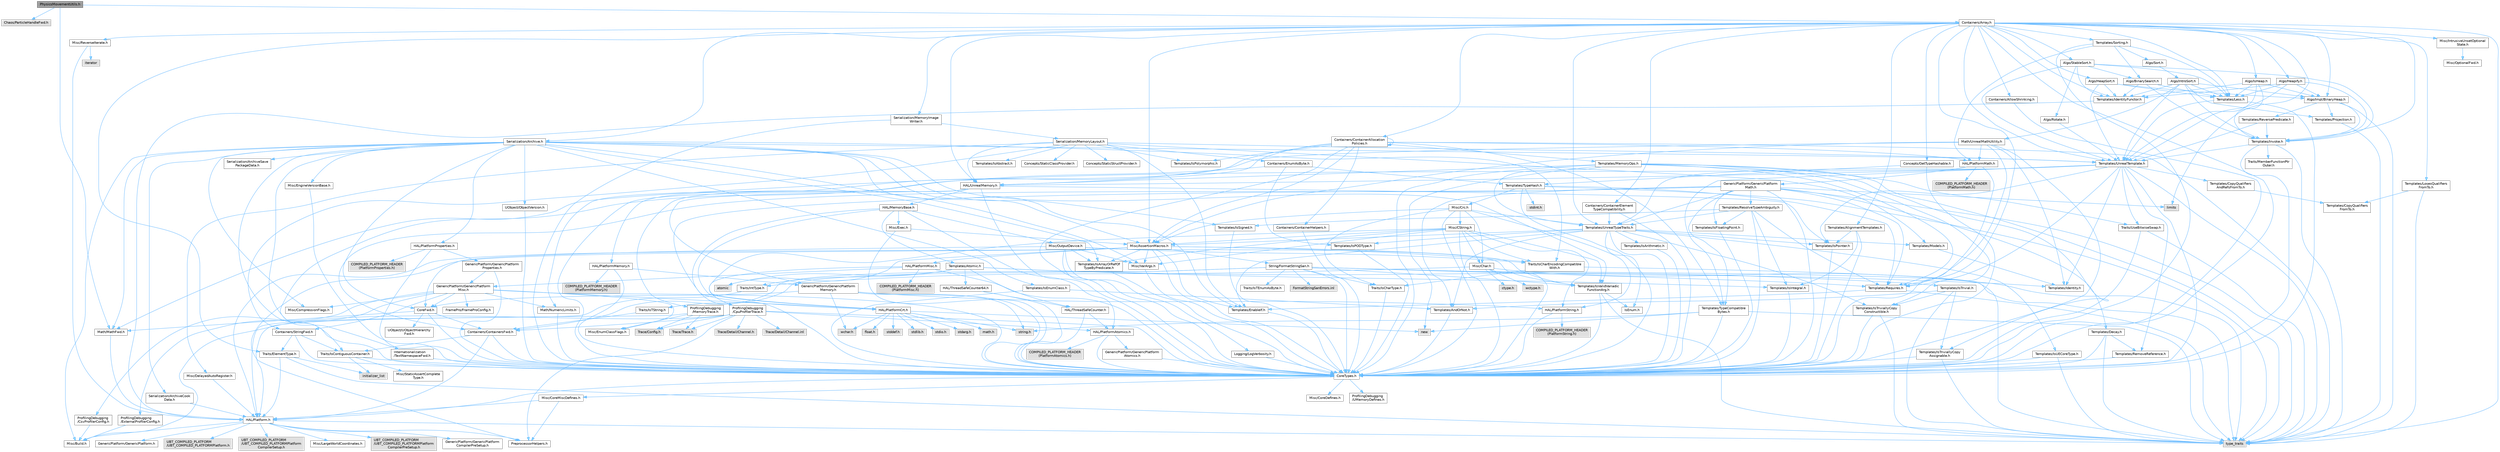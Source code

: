digraph "PhysicsMovementUtils.h"
{
 // INTERACTIVE_SVG=YES
 // LATEX_PDF_SIZE
  bgcolor="transparent";
  edge [fontname=Helvetica,fontsize=10,labelfontname=Helvetica,labelfontsize=10];
  node [fontname=Helvetica,fontsize=10,shape=box,height=0.2,width=0.4];
  Node1 [id="Node000001",label="PhysicsMovementUtils.h",height=0.2,width=0.4,color="gray40", fillcolor="grey60", style="filled", fontcolor="black",tooltip=" "];
  Node1 -> Node2 [id="edge1_Node000001_Node000002",color="steelblue1",style="solid",tooltip=" "];
  Node2 [id="Node000002",label="Chaos/ParticleHandleFwd.h",height=0.2,width=0.4,color="grey60", fillcolor="#E0E0E0", style="filled",tooltip=" "];
  Node1 -> Node3 [id="edge2_Node000001_Node000003",color="steelblue1",style="solid",tooltip=" "];
  Node3 [id="Node000003",label="Containers/Array.h",height=0.2,width=0.4,color="grey40", fillcolor="white", style="filled",URL="$df/dd0/Array_8h.html",tooltip=" "];
  Node3 -> Node4 [id="edge3_Node000003_Node000004",color="steelblue1",style="solid",tooltip=" "];
  Node4 [id="Node000004",label="CoreTypes.h",height=0.2,width=0.4,color="grey40", fillcolor="white", style="filled",URL="$dc/dec/CoreTypes_8h.html",tooltip=" "];
  Node4 -> Node5 [id="edge4_Node000004_Node000005",color="steelblue1",style="solid",tooltip=" "];
  Node5 [id="Node000005",label="HAL/Platform.h",height=0.2,width=0.4,color="grey40", fillcolor="white", style="filled",URL="$d9/dd0/Platform_8h.html",tooltip=" "];
  Node5 -> Node6 [id="edge5_Node000005_Node000006",color="steelblue1",style="solid",tooltip=" "];
  Node6 [id="Node000006",label="Misc/Build.h",height=0.2,width=0.4,color="grey40", fillcolor="white", style="filled",URL="$d3/dbb/Build_8h.html",tooltip=" "];
  Node5 -> Node7 [id="edge6_Node000005_Node000007",color="steelblue1",style="solid",tooltip=" "];
  Node7 [id="Node000007",label="Misc/LargeWorldCoordinates.h",height=0.2,width=0.4,color="grey40", fillcolor="white", style="filled",URL="$d2/dcb/LargeWorldCoordinates_8h.html",tooltip=" "];
  Node5 -> Node8 [id="edge7_Node000005_Node000008",color="steelblue1",style="solid",tooltip=" "];
  Node8 [id="Node000008",label="type_traits",height=0.2,width=0.4,color="grey60", fillcolor="#E0E0E0", style="filled",tooltip=" "];
  Node5 -> Node9 [id="edge8_Node000005_Node000009",color="steelblue1",style="solid",tooltip=" "];
  Node9 [id="Node000009",label="PreprocessorHelpers.h",height=0.2,width=0.4,color="grey40", fillcolor="white", style="filled",URL="$db/ddb/PreprocessorHelpers_8h.html",tooltip=" "];
  Node5 -> Node10 [id="edge9_Node000005_Node000010",color="steelblue1",style="solid",tooltip=" "];
  Node10 [id="Node000010",label="UBT_COMPILED_PLATFORM\l/UBT_COMPILED_PLATFORMPlatform\lCompilerPreSetup.h",height=0.2,width=0.4,color="grey60", fillcolor="#E0E0E0", style="filled",tooltip=" "];
  Node5 -> Node11 [id="edge10_Node000005_Node000011",color="steelblue1",style="solid",tooltip=" "];
  Node11 [id="Node000011",label="GenericPlatform/GenericPlatform\lCompilerPreSetup.h",height=0.2,width=0.4,color="grey40", fillcolor="white", style="filled",URL="$d9/dc8/GenericPlatformCompilerPreSetup_8h.html",tooltip=" "];
  Node5 -> Node12 [id="edge11_Node000005_Node000012",color="steelblue1",style="solid",tooltip=" "];
  Node12 [id="Node000012",label="GenericPlatform/GenericPlatform.h",height=0.2,width=0.4,color="grey40", fillcolor="white", style="filled",URL="$d6/d84/GenericPlatform_8h.html",tooltip=" "];
  Node5 -> Node13 [id="edge12_Node000005_Node000013",color="steelblue1",style="solid",tooltip=" "];
  Node13 [id="Node000013",label="UBT_COMPILED_PLATFORM\l/UBT_COMPILED_PLATFORMPlatform.h",height=0.2,width=0.4,color="grey60", fillcolor="#E0E0E0", style="filled",tooltip=" "];
  Node5 -> Node14 [id="edge13_Node000005_Node000014",color="steelblue1",style="solid",tooltip=" "];
  Node14 [id="Node000014",label="UBT_COMPILED_PLATFORM\l/UBT_COMPILED_PLATFORMPlatform\lCompilerSetup.h",height=0.2,width=0.4,color="grey60", fillcolor="#E0E0E0", style="filled",tooltip=" "];
  Node4 -> Node15 [id="edge14_Node000004_Node000015",color="steelblue1",style="solid",tooltip=" "];
  Node15 [id="Node000015",label="ProfilingDebugging\l/UMemoryDefines.h",height=0.2,width=0.4,color="grey40", fillcolor="white", style="filled",URL="$d2/da2/UMemoryDefines_8h.html",tooltip=" "];
  Node4 -> Node16 [id="edge15_Node000004_Node000016",color="steelblue1",style="solid",tooltip=" "];
  Node16 [id="Node000016",label="Misc/CoreMiscDefines.h",height=0.2,width=0.4,color="grey40", fillcolor="white", style="filled",URL="$da/d38/CoreMiscDefines_8h.html",tooltip=" "];
  Node16 -> Node5 [id="edge16_Node000016_Node000005",color="steelblue1",style="solid",tooltip=" "];
  Node16 -> Node9 [id="edge17_Node000016_Node000009",color="steelblue1",style="solid",tooltip=" "];
  Node4 -> Node17 [id="edge18_Node000004_Node000017",color="steelblue1",style="solid",tooltip=" "];
  Node17 [id="Node000017",label="Misc/CoreDefines.h",height=0.2,width=0.4,color="grey40", fillcolor="white", style="filled",URL="$d3/dd2/CoreDefines_8h.html",tooltip=" "];
  Node3 -> Node18 [id="edge19_Node000003_Node000018",color="steelblue1",style="solid",tooltip=" "];
  Node18 [id="Node000018",label="Misc/AssertionMacros.h",height=0.2,width=0.4,color="grey40", fillcolor="white", style="filled",URL="$d0/dfa/AssertionMacros_8h.html",tooltip=" "];
  Node18 -> Node4 [id="edge20_Node000018_Node000004",color="steelblue1",style="solid",tooltip=" "];
  Node18 -> Node5 [id="edge21_Node000018_Node000005",color="steelblue1",style="solid",tooltip=" "];
  Node18 -> Node19 [id="edge22_Node000018_Node000019",color="steelblue1",style="solid",tooltip=" "];
  Node19 [id="Node000019",label="HAL/PlatformMisc.h",height=0.2,width=0.4,color="grey40", fillcolor="white", style="filled",URL="$d0/df5/PlatformMisc_8h.html",tooltip=" "];
  Node19 -> Node4 [id="edge23_Node000019_Node000004",color="steelblue1",style="solid",tooltip=" "];
  Node19 -> Node20 [id="edge24_Node000019_Node000020",color="steelblue1",style="solid",tooltip=" "];
  Node20 [id="Node000020",label="GenericPlatform/GenericPlatform\lMisc.h",height=0.2,width=0.4,color="grey40", fillcolor="white", style="filled",URL="$db/d9a/GenericPlatformMisc_8h.html",tooltip=" "];
  Node20 -> Node21 [id="edge25_Node000020_Node000021",color="steelblue1",style="solid",tooltip=" "];
  Node21 [id="Node000021",label="Containers/StringFwd.h",height=0.2,width=0.4,color="grey40", fillcolor="white", style="filled",URL="$df/d37/StringFwd_8h.html",tooltip=" "];
  Node21 -> Node4 [id="edge26_Node000021_Node000004",color="steelblue1",style="solid",tooltip=" "];
  Node21 -> Node22 [id="edge27_Node000021_Node000022",color="steelblue1",style="solid",tooltip=" "];
  Node22 [id="Node000022",label="Traits/ElementType.h",height=0.2,width=0.4,color="grey40", fillcolor="white", style="filled",URL="$d5/d4f/ElementType_8h.html",tooltip=" "];
  Node22 -> Node5 [id="edge28_Node000022_Node000005",color="steelblue1",style="solid",tooltip=" "];
  Node22 -> Node23 [id="edge29_Node000022_Node000023",color="steelblue1",style="solid",tooltip=" "];
  Node23 [id="Node000023",label="initializer_list",height=0.2,width=0.4,color="grey60", fillcolor="#E0E0E0", style="filled",tooltip=" "];
  Node22 -> Node8 [id="edge30_Node000022_Node000008",color="steelblue1",style="solid",tooltip=" "];
  Node21 -> Node24 [id="edge31_Node000021_Node000024",color="steelblue1",style="solid",tooltip=" "];
  Node24 [id="Node000024",label="Traits/IsContiguousContainer.h",height=0.2,width=0.4,color="grey40", fillcolor="white", style="filled",URL="$d5/d3c/IsContiguousContainer_8h.html",tooltip=" "];
  Node24 -> Node4 [id="edge32_Node000024_Node000004",color="steelblue1",style="solid",tooltip=" "];
  Node24 -> Node25 [id="edge33_Node000024_Node000025",color="steelblue1",style="solid",tooltip=" "];
  Node25 [id="Node000025",label="Misc/StaticAssertComplete\lType.h",height=0.2,width=0.4,color="grey40", fillcolor="white", style="filled",URL="$d5/d4e/StaticAssertCompleteType_8h.html",tooltip=" "];
  Node24 -> Node23 [id="edge34_Node000024_Node000023",color="steelblue1",style="solid",tooltip=" "];
  Node20 -> Node26 [id="edge35_Node000020_Node000026",color="steelblue1",style="solid",tooltip=" "];
  Node26 [id="Node000026",label="CoreFwd.h",height=0.2,width=0.4,color="grey40", fillcolor="white", style="filled",URL="$d1/d1e/CoreFwd_8h.html",tooltip=" "];
  Node26 -> Node4 [id="edge36_Node000026_Node000004",color="steelblue1",style="solid",tooltip=" "];
  Node26 -> Node27 [id="edge37_Node000026_Node000027",color="steelblue1",style="solid",tooltip=" "];
  Node27 [id="Node000027",label="Containers/ContainersFwd.h",height=0.2,width=0.4,color="grey40", fillcolor="white", style="filled",URL="$d4/d0a/ContainersFwd_8h.html",tooltip=" "];
  Node27 -> Node5 [id="edge38_Node000027_Node000005",color="steelblue1",style="solid",tooltip=" "];
  Node27 -> Node4 [id="edge39_Node000027_Node000004",color="steelblue1",style="solid",tooltip=" "];
  Node27 -> Node24 [id="edge40_Node000027_Node000024",color="steelblue1",style="solid",tooltip=" "];
  Node26 -> Node28 [id="edge41_Node000026_Node000028",color="steelblue1",style="solid",tooltip=" "];
  Node28 [id="Node000028",label="Math/MathFwd.h",height=0.2,width=0.4,color="grey40", fillcolor="white", style="filled",URL="$d2/d10/MathFwd_8h.html",tooltip=" "];
  Node28 -> Node5 [id="edge42_Node000028_Node000005",color="steelblue1",style="solid",tooltip=" "];
  Node26 -> Node29 [id="edge43_Node000026_Node000029",color="steelblue1",style="solid",tooltip=" "];
  Node29 [id="Node000029",label="UObject/UObjectHierarchy\lFwd.h",height=0.2,width=0.4,color="grey40", fillcolor="white", style="filled",URL="$d3/d13/UObjectHierarchyFwd_8h.html",tooltip=" "];
  Node20 -> Node4 [id="edge44_Node000020_Node000004",color="steelblue1",style="solid",tooltip=" "];
  Node20 -> Node30 [id="edge45_Node000020_Node000030",color="steelblue1",style="solid",tooltip=" "];
  Node30 [id="Node000030",label="FramePro/FrameProConfig.h",height=0.2,width=0.4,color="grey40", fillcolor="white", style="filled",URL="$d7/d90/FrameProConfig_8h.html",tooltip=" "];
  Node20 -> Node31 [id="edge46_Node000020_Node000031",color="steelblue1",style="solid",tooltip=" "];
  Node31 [id="Node000031",label="HAL/PlatformCrt.h",height=0.2,width=0.4,color="grey40", fillcolor="white", style="filled",URL="$d8/d75/PlatformCrt_8h.html",tooltip=" "];
  Node31 -> Node32 [id="edge47_Node000031_Node000032",color="steelblue1",style="solid",tooltip=" "];
  Node32 [id="Node000032",label="new",height=0.2,width=0.4,color="grey60", fillcolor="#E0E0E0", style="filled",tooltip=" "];
  Node31 -> Node33 [id="edge48_Node000031_Node000033",color="steelblue1",style="solid",tooltip=" "];
  Node33 [id="Node000033",label="wchar.h",height=0.2,width=0.4,color="grey60", fillcolor="#E0E0E0", style="filled",tooltip=" "];
  Node31 -> Node34 [id="edge49_Node000031_Node000034",color="steelblue1",style="solid",tooltip=" "];
  Node34 [id="Node000034",label="stddef.h",height=0.2,width=0.4,color="grey60", fillcolor="#E0E0E0", style="filled",tooltip=" "];
  Node31 -> Node35 [id="edge50_Node000031_Node000035",color="steelblue1",style="solid",tooltip=" "];
  Node35 [id="Node000035",label="stdlib.h",height=0.2,width=0.4,color="grey60", fillcolor="#E0E0E0", style="filled",tooltip=" "];
  Node31 -> Node36 [id="edge51_Node000031_Node000036",color="steelblue1",style="solid",tooltip=" "];
  Node36 [id="Node000036",label="stdio.h",height=0.2,width=0.4,color="grey60", fillcolor="#E0E0E0", style="filled",tooltip=" "];
  Node31 -> Node37 [id="edge52_Node000031_Node000037",color="steelblue1",style="solid",tooltip=" "];
  Node37 [id="Node000037",label="stdarg.h",height=0.2,width=0.4,color="grey60", fillcolor="#E0E0E0", style="filled",tooltip=" "];
  Node31 -> Node38 [id="edge53_Node000031_Node000038",color="steelblue1",style="solid",tooltip=" "];
  Node38 [id="Node000038",label="math.h",height=0.2,width=0.4,color="grey60", fillcolor="#E0E0E0", style="filled",tooltip=" "];
  Node31 -> Node39 [id="edge54_Node000031_Node000039",color="steelblue1",style="solid",tooltip=" "];
  Node39 [id="Node000039",label="float.h",height=0.2,width=0.4,color="grey60", fillcolor="#E0E0E0", style="filled",tooltip=" "];
  Node31 -> Node40 [id="edge55_Node000031_Node000040",color="steelblue1",style="solid",tooltip=" "];
  Node40 [id="Node000040",label="string.h",height=0.2,width=0.4,color="grey60", fillcolor="#E0E0E0", style="filled",tooltip=" "];
  Node20 -> Node41 [id="edge56_Node000020_Node000041",color="steelblue1",style="solid",tooltip=" "];
  Node41 [id="Node000041",label="Math/NumericLimits.h",height=0.2,width=0.4,color="grey40", fillcolor="white", style="filled",URL="$df/d1b/NumericLimits_8h.html",tooltip=" "];
  Node41 -> Node4 [id="edge57_Node000041_Node000004",color="steelblue1",style="solid",tooltip=" "];
  Node20 -> Node42 [id="edge58_Node000020_Node000042",color="steelblue1",style="solid",tooltip=" "];
  Node42 [id="Node000042",label="Misc/CompressionFlags.h",height=0.2,width=0.4,color="grey40", fillcolor="white", style="filled",URL="$d9/d76/CompressionFlags_8h.html",tooltip=" "];
  Node20 -> Node43 [id="edge59_Node000020_Node000043",color="steelblue1",style="solid",tooltip=" "];
  Node43 [id="Node000043",label="Misc/EnumClassFlags.h",height=0.2,width=0.4,color="grey40", fillcolor="white", style="filled",URL="$d8/de7/EnumClassFlags_8h.html",tooltip=" "];
  Node20 -> Node44 [id="edge60_Node000020_Node000044",color="steelblue1",style="solid",tooltip=" "];
  Node44 [id="Node000044",label="ProfilingDebugging\l/CsvProfilerConfig.h",height=0.2,width=0.4,color="grey40", fillcolor="white", style="filled",URL="$d3/d88/CsvProfilerConfig_8h.html",tooltip=" "];
  Node44 -> Node6 [id="edge61_Node000044_Node000006",color="steelblue1",style="solid",tooltip=" "];
  Node20 -> Node45 [id="edge62_Node000020_Node000045",color="steelblue1",style="solid",tooltip=" "];
  Node45 [id="Node000045",label="ProfilingDebugging\l/ExternalProfilerConfig.h",height=0.2,width=0.4,color="grey40", fillcolor="white", style="filled",URL="$d3/dbb/ExternalProfilerConfig_8h.html",tooltip=" "];
  Node45 -> Node6 [id="edge63_Node000045_Node000006",color="steelblue1",style="solid",tooltip=" "];
  Node19 -> Node46 [id="edge64_Node000019_Node000046",color="steelblue1",style="solid",tooltip=" "];
  Node46 [id="Node000046",label="COMPILED_PLATFORM_HEADER\l(PlatformMisc.h)",height=0.2,width=0.4,color="grey60", fillcolor="#E0E0E0", style="filled",tooltip=" "];
  Node19 -> Node47 [id="edge65_Node000019_Node000047",color="steelblue1",style="solid",tooltip=" "];
  Node47 [id="Node000047",label="ProfilingDebugging\l/CpuProfilerTrace.h",height=0.2,width=0.4,color="grey40", fillcolor="white", style="filled",URL="$da/dcb/CpuProfilerTrace_8h.html",tooltip=" "];
  Node47 -> Node4 [id="edge66_Node000047_Node000004",color="steelblue1",style="solid",tooltip=" "];
  Node47 -> Node27 [id="edge67_Node000047_Node000027",color="steelblue1",style="solid",tooltip=" "];
  Node47 -> Node48 [id="edge68_Node000047_Node000048",color="steelblue1",style="solid",tooltip=" "];
  Node48 [id="Node000048",label="HAL/PlatformAtomics.h",height=0.2,width=0.4,color="grey40", fillcolor="white", style="filled",URL="$d3/d36/PlatformAtomics_8h.html",tooltip=" "];
  Node48 -> Node4 [id="edge69_Node000048_Node000004",color="steelblue1",style="solid",tooltip=" "];
  Node48 -> Node49 [id="edge70_Node000048_Node000049",color="steelblue1",style="solid",tooltip=" "];
  Node49 [id="Node000049",label="GenericPlatform/GenericPlatform\lAtomics.h",height=0.2,width=0.4,color="grey40", fillcolor="white", style="filled",URL="$da/d72/GenericPlatformAtomics_8h.html",tooltip=" "];
  Node49 -> Node4 [id="edge71_Node000049_Node000004",color="steelblue1",style="solid",tooltip=" "];
  Node48 -> Node50 [id="edge72_Node000048_Node000050",color="steelblue1",style="solid",tooltip=" "];
  Node50 [id="Node000050",label="COMPILED_PLATFORM_HEADER\l(PlatformAtomics.h)",height=0.2,width=0.4,color="grey60", fillcolor="#E0E0E0", style="filled",tooltip=" "];
  Node47 -> Node9 [id="edge73_Node000047_Node000009",color="steelblue1",style="solid",tooltip=" "];
  Node47 -> Node6 [id="edge74_Node000047_Node000006",color="steelblue1",style="solid",tooltip=" "];
  Node47 -> Node51 [id="edge75_Node000047_Node000051",color="steelblue1",style="solid",tooltip=" "];
  Node51 [id="Node000051",label="Trace/Config.h",height=0.2,width=0.4,color="grey60", fillcolor="#E0E0E0", style="filled",tooltip=" "];
  Node47 -> Node52 [id="edge76_Node000047_Node000052",color="steelblue1",style="solid",tooltip=" "];
  Node52 [id="Node000052",label="Trace/Detail/Channel.h",height=0.2,width=0.4,color="grey60", fillcolor="#E0E0E0", style="filled",tooltip=" "];
  Node47 -> Node53 [id="edge77_Node000047_Node000053",color="steelblue1",style="solid",tooltip=" "];
  Node53 [id="Node000053",label="Trace/Detail/Channel.inl",height=0.2,width=0.4,color="grey60", fillcolor="#E0E0E0", style="filled",tooltip=" "];
  Node47 -> Node54 [id="edge78_Node000047_Node000054",color="steelblue1",style="solid",tooltip=" "];
  Node54 [id="Node000054",label="Trace/Trace.h",height=0.2,width=0.4,color="grey60", fillcolor="#E0E0E0", style="filled",tooltip=" "];
  Node18 -> Node9 [id="edge79_Node000018_Node000009",color="steelblue1",style="solid",tooltip=" "];
  Node18 -> Node55 [id="edge80_Node000018_Node000055",color="steelblue1",style="solid",tooltip=" "];
  Node55 [id="Node000055",label="Templates/EnableIf.h",height=0.2,width=0.4,color="grey40", fillcolor="white", style="filled",URL="$d7/d60/EnableIf_8h.html",tooltip=" "];
  Node55 -> Node4 [id="edge81_Node000055_Node000004",color="steelblue1",style="solid",tooltip=" "];
  Node18 -> Node56 [id="edge82_Node000018_Node000056",color="steelblue1",style="solid",tooltip=" "];
  Node56 [id="Node000056",label="Templates/IsArrayOrRefOf\lTypeByPredicate.h",height=0.2,width=0.4,color="grey40", fillcolor="white", style="filled",URL="$d6/da1/IsArrayOrRefOfTypeByPredicate_8h.html",tooltip=" "];
  Node56 -> Node4 [id="edge83_Node000056_Node000004",color="steelblue1",style="solid",tooltip=" "];
  Node18 -> Node57 [id="edge84_Node000018_Node000057",color="steelblue1",style="solid",tooltip=" "];
  Node57 [id="Node000057",label="Templates/IsValidVariadic\lFunctionArg.h",height=0.2,width=0.4,color="grey40", fillcolor="white", style="filled",URL="$d0/dc8/IsValidVariadicFunctionArg_8h.html",tooltip=" "];
  Node57 -> Node4 [id="edge85_Node000057_Node000004",color="steelblue1",style="solid",tooltip=" "];
  Node57 -> Node58 [id="edge86_Node000057_Node000058",color="steelblue1",style="solid",tooltip=" "];
  Node58 [id="Node000058",label="IsEnum.h",height=0.2,width=0.4,color="grey40", fillcolor="white", style="filled",URL="$d4/de5/IsEnum_8h.html",tooltip=" "];
  Node57 -> Node8 [id="edge87_Node000057_Node000008",color="steelblue1",style="solid",tooltip=" "];
  Node18 -> Node59 [id="edge88_Node000018_Node000059",color="steelblue1",style="solid",tooltip=" "];
  Node59 [id="Node000059",label="Traits/IsCharEncodingCompatible\lWith.h",height=0.2,width=0.4,color="grey40", fillcolor="white", style="filled",URL="$df/dd1/IsCharEncodingCompatibleWith_8h.html",tooltip=" "];
  Node59 -> Node8 [id="edge89_Node000059_Node000008",color="steelblue1",style="solid",tooltip=" "];
  Node59 -> Node60 [id="edge90_Node000059_Node000060",color="steelblue1",style="solid",tooltip=" "];
  Node60 [id="Node000060",label="Traits/IsCharType.h",height=0.2,width=0.4,color="grey40", fillcolor="white", style="filled",URL="$db/d51/IsCharType_8h.html",tooltip=" "];
  Node60 -> Node4 [id="edge91_Node000060_Node000004",color="steelblue1",style="solid",tooltip=" "];
  Node18 -> Node61 [id="edge92_Node000018_Node000061",color="steelblue1",style="solid",tooltip=" "];
  Node61 [id="Node000061",label="Misc/VarArgs.h",height=0.2,width=0.4,color="grey40", fillcolor="white", style="filled",URL="$d5/d6f/VarArgs_8h.html",tooltip=" "];
  Node61 -> Node4 [id="edge93_Node000061_Node000004",color="steelblue1",style="solid",tooltip=" "];
  Node18 -> Node62 [id="edge94_Node000018_Node000062",color="steelblue1",style="solid",tooltip=" "];
  Node62 [id="Node000062",label="String/FormatStringSan.h",height=0.2,width=0.4,color="grey40", fillcolor="white", style="filled",URL="$d3/d8b/FormatStringSan_8h.html",tooltip=" "];
  Node62 -> Node8 [id="edge95_Node000062_Node000008",color="steelblue1",style="solid",tooltip=" "];
  Node62 -> Node4 [id="edge96_Node000062_Node000004",color="steelblue1",style="solid",tooltip=" "];
  Node62 -> Node63 [id="edge97_Node000062_Node000063",color="steelblue1",style="solid",tooltip=" "];
  Node63 [id="Node000063",label="Templates/Requires.h",height=0.2,width=0.4,color="grey40", fillcolor="white", style="filled",URL="$dc/d96/Requires_8h.html",tooltip=" "];
  Node63 -> Node55 [id="edge98_Node000063_Node000055",color="steelblue1",style="solid",tooltip=" "];
  Node63 -> Node8 [id="edge99_Node000063_Node000008",color="steelblue1",style="solid",tooltip=" "];
  Node62 -> Node64 [id="edge100_Node000062_Node000064",color="steelblue1",style="solid",tooltip=" "];
  Node64 [id="Node000064",label="Templates/Identity.h",height=0.2,width=0.4,color="grey40", fillcolor="white", style="filled",URL="$d0/dd5/Identity_8h.html",tooltip=" "];
  Node62 -> Node57 [id="edge101_Node000062_Node000057",color="steelblue1",style="solid",tooltip=" "];
  Node62 -> Node60 [id="edge102_Node000062_Node000060",color="steelblue1",style="solid",tooltip=" "];
  Node62 -> Node65 [id="edge103_Node000062_Node000065",color="steelblue1",style="solid",tooltip=" "];
  Node65 [id="Node000065",label="Traits/IsTEnumAsByte.h",height=0.2,width=0.4,color="grey40", fillcolor="white", style="filled",URL="$d1/de6/IsTEnumAsByte_8h.html",tooltip=" "];
  Node62 -> Node66 [id="edge104_Node000062_Node000066",color="steelblue1",style="solid",tooltip=" "];
  Node66 [id="Node000066",label="Traits/IsTString.h",height=0.2,width=0.4,color="grey40", fillcolor="white", style="filled",URL="$d0/df8/IsTString_8h.html",tooltip=" "];
  Node66 -> Node27 [id="edge105_Node000066_Node000027",color="steelblue1",style="solid",tooltip=" "];
  Node62 -> Node27 [id="edge106_Node000062_Node000027",color="steelblue1",style="solid",tooltip=" "];
  Node62 -> Node67 [id="edge107_Node000062_Node000067",color="steelblue1",style="solid",tooltip=" "];
  Node67 [id="Node000067",label="FormatStringSanErrors.inl",height=0.2,width=0.4,color="grey60", fillcolor="#E0E0E0", style="filled",tooltip=" "];
  Node18 -> Node68 [id="edge108_Node000018_Node000068",color="steelblue1",style="solid",tooltip=" "];
  Node68 [id="Node000068",label="atomic",height=0.2,width=0.4,color="grey60", fillcolor="#E0E0E0", style="filled",tooltip=" "];
  Node3 -> Node69 [id="edge109_Node000003_Node000069",color="steelblue1",style="solid",tooltip=" "];
  Node69 [id="Node000069",label="Misc/IntrusiveUnsetOptional\lState.h",height=0.2,width=0.4,color="grey40", fillcolor="white", style="filled",URL="$d2/d0a/IntrusiveUnsetOptionalState_8h.html",tooltip=" "];
  Node69 -> Node70 [id="edge110_Node000069_Node000070",color="steelblue1",style="solid",tooltip=" "];
  Node70 [id="Node000070",label="Misc/OptionalFwd.h",height=0.2,width=0.4,color="grey40", fillcolor="white", style="filled",URL="$dc/d50/OptionalFwd_8h.html",tooltip=" "];
  Node3 -> Node71 [id="edge111_Node000003_Node000071",color="steelblue1",style="solid",tooltip=" "];
  Node71 [id="Node000071",label="Misc/ReverseIterate.h",height=0.2,width=0.4,color="grey40", fillcolor="white", style="filled",URL="$db/de3/ReverseIterate_8h.html",tooltip=" "];
  Node71 -> Node5 [id="edge112_Node000071_Node000005",color="steelblue1",style="solid",tooltip=" "];
  Node71 -> Node72 [id="edge113_Node000071_Node000072",color="steelblue1",style="solid",tooltip=" "];
  Node72 [id="Node000072",label="iterator",height=0.2,width=0.4,color="grey60", fillcolor="#E0E0E0", style="filled",tooltip=" "];
  Node3 -> Node73 [id="edge114_Node000003_Node000073",color="steelblue1",style="solid",tooltip=" "];
  Node73 [id="Node000073",label="HAL/UnrealMemory.h",height=0.2,width=0.4,color="grey40", fillcolor="white", style="filled",URL="$d9/d96/UnrealMemory_8h.html",tooltip=" "];
  Node73 -> Node4 [id="edge115_Node000073_Node000004",color="steelblue1",style="solid",tooltip=" "];
  Node73 -> Node74 [id="edge116_Node000073_Node000074",color="steelblue1",style="solid",tooltip=" "];
  Node74 [id="Node000074",label="GenericPlatform/GenericPlatform\lMemory.h",height=0.2,width=0.4,color="grey40", fillcolor="white", style="filled",URL="$dd/d22/GenericPlatformMemory_8h.html",tooltip=" "];
  Node74 -> Node26 [id="edge117_Node000074_Node000026",color="steelblue1",style="solid",tooltip=" "];
  Node74 -> Node4 [id="edge118_Node000074_Node000004",color="steelblue1",style="solid",tooltip=" "];
  Node74 -> Node75 [id="edge119_Node000074_Node000075",color="steelblue1",style="solid",tooltip=" "];
  Node75 [id="Node000075",label="HAL/PlatformString.h",height=0.2,width=0.4,color="grey40", fillcolor="white", style="filled",URL="$db/db5/PlatformString_8h.html",tooltip=" "];
  Node75 -> Node4 [id="edge120_Node000075_Node000004",color="steelblue1",style="solid",tooltip=" "];
  Node75 -> Node76 [id="edge121_Node000075_Node000076",color="steelblue1",style="solid",tooltip=" "];
  Node76 [id="Node000076",label="COMPILED_PLATFORM_HEADER\l(PlatformString.h)",height=0.2,width=0.4,color="grey60", fillcolor="#E0E0E0", style="filled",tooltip=" "];
  Node74 -> Node40 [id="edge122_Node000074_Node000040",color="steelblue1",style="solid",tooltip=" "];
  Node74 -> Node33 [id="edge123_Node000074_Node000033",color="steelblue1",style="solid",tooltip=" "];
  Node73 -> Node77 [id="edge124_Node000073_Node000077",color="steelblue1",style="solid",tooltip=" "];
  Node77 [id="Node000077",label="HAL/MemoryBase.h",height=0.2,width=0.4,color="grey40", fillcolor="white", style="filled",URL="$d6/d9f/MemoryBase_8h.html",tooltip=" "];
  Node77 -> Node4 [id="edge125_Node000077_Node000004",color="steelblue1",style="solid",tooltip=" "];
  Node77 -> Node48 [id="edge126_Node000077_Node000048",color="steelblue1",style="solid",tooltip=" "];
  Node77 -> Node31 [id="edge127_Node000077_Node000031",color="steelblue1",style="solid",tooltip=" "];
  Node77 -> Node78 [id="edge128_Node000077_Node000078",color="steelblue1",style="solid",tooltip=" "];
  Node78 [id="Node000078",label="Misc/Exec.h",height=0.2,width=0.4,color="grey40", fillcolor="white", style="filled",URL="$de/ddb/Exec_8h.html",tooltip=" "];
  Node78 -> Node4 [id="edge129_Node000078_Node000004",color="steelblue1",style="solid",tooltip=" "];
  Node78 -> Node18 [id="edge130_Node000078_Node000018",color="steelblue1",style="solid",tooltip=" "];
  Node77 -> Node79 [id="edge131_Node000077_Node000079",color="steelblue1",style="solid",tooltip=" "];
  Node79 [id="Node000079",label="Misc/OutputDevice.h",height=0.2,width=0.4,color="grey40", fillcolor="white", style="filled",URL="$d7/d32/OutputDevice_8h.html",tooltip=" "];
  Node79 -> Node26 [id="edge132_Node000079_Node000026",color="steelblue1",style="solid",tooltip=" "];
  Node79 -> Node4 [id="edge133_Node000079_Node000004",color="steelblue1",style="solid",tooltip=" "];
  Node79 -> Node80 [id="edge134_Node000079_Node000080",color="steelblue1",style="solid",tooltip=" "];
  Node80 [id="Node000080",label="Logging/LogVerbosity.h",height=0.2,width=0.4,color="grey40", fillcolor="white", style="filled",URL="$d2/d8f/LogVerbosity_8h.html",tooltip=" "];
  Node80 -> Node4 [id="edge135_Node000080_Node000004",color="steelblue1",style="solid",tooltip=" "];
  Node79 -> Node61 [id="edge136_Node000079_Node000061",color="steelblue1",style="solid",tooltip=" "];
  Node79 -> Node56 [id="edge137_Node000079_Node000056",color="steelblue1",style="solid",tooltip=" "];
  Node79 -> Node57 [id="edge138_Node000079_Node000057",color="steelblue1",style="solid",tooltip=" "];
  Node79 -> Node59 [id="edge139_Node000079_Node000059",color="steelblue1",style="solid",tooltip=" "];
  Node77 -> Node81 [id="edge140_Node000077_Node000081",color="steelblue1",style="solid",tooltip=" "];
  Node81 [id="Node000081",label="Templates/Atomic.h",height=0.2,width=0.4,color="grey40", fillcolor="white", style="filled",URL="$d3/d91/Atomic_8h.html",tooltip=" "];
  Node81 -> Node82 [id="edge141_Node000081_Node000082",color="steelblue1",style="solid",tooltip=" "];
  Node82 [id="Node000082",label="HAL/ThreadSafeCounter.h",height=0.2,width=0.4,color="grey40", fillcolor="white", style="filled",URL="$dc/dc9/ThreadSafeCounter_8h.html",tooltip=" "];
  Node82 -> Node4 [id="edge142_Node000082_Node000004",color="steelblue1",style="solid",tooltip=" "];
  Node82 -> Node48 [id="edge143_Node000082_Node000048",color="steelblue1",style="solid",tooltip=" "];
  Node81 -> Node83 [id="edge144_Node000081_Node000083",color="steelblue1",style="solid",tooltip=" "];
  Node83 [id="Node000083",label="HAL/ThreadSafeCounter64.h",height=0.2,width=0.4,color="grey40", fillcolor="white", style="filled",URL="$d0/d12/ThreadSafeCounter64_8h.html",tooltip=" "];
  Node83 -> Node4 [id="edge145_Node000083_Node000004",color="steelblue1",style="solid",tooltip=" "];
  Node83 -> Node82 [id="edge146_Node000083_Node000082",color="steelblue1",style="solid",tooltip=" "];
  Node81 -> Node84 [id="edge147_Node000081_Node000084",color="steelblue1",style="solid",tooltip=" "];
  Node84 [id="Node000084",label="Templates/IsIntegral.h",height=0.2,width=0.4,color="grey40", fillcolor="white", style="filled",URL="$da/d64/IsIntegral_8h.html",tooltip=" "];
  Node84 -> Node4 [id="edge148_Node000084_Node000004",color="steelblue1",style="solid",tooltip=" "];
  Node81 -> Node85 [id="edge149_Node000081_Node000085",color="steelblue1",style="solid",tooltip=" "];
  Node85 [id="Node000085",label="Templates/IsTrivial.h",height=0.2,width=0.4,color="grey40", fillcolor="white", style="filled",URL="$da/d4c/IsTrivial_8h.html",tooltip=" "];
  Node85 -> Node86 [id="edge150_Node000085_Node000086",color="steelblue1",style="solid",tooltip=" "];
  Node86 [id="Node000086",label="Templates/AndOrNot.h",height=0.2,width=0.4,color="grey40", fillcolor="white", style="filled",URL="$db/d0a/AndOrNot_8h.html",tooltip=" "];
  Node86 -> Node4 [id="edge151_Node000086_Node000004",color="steelblue1",style="solid",tooltip=" "];
  Node85 -> Node87 [id="edge152_Node000085_Node000087",color="steelblue1",style="solid",tooltip=" "];
  Node87 [id="Node000087",label="Templates/IsTriviallyCopy\lConstructible.h",height=0.2,width=0.4,color="grey40", fillcolor="white", style="filled",URL="$d3/d78/IsTriviallyCopyConstructible_8h.html",tooltip=" "];
  Node87 -> Node4 [id="edge153_Node000087_Node000004",color="steelblue1",style="solid",tooltip=" "];
  Node87 -> Node8 [id="edge154_Node000087_Node000008",color="steelblue1",style="solid",tooltip=" "];
  Node85 -> Node88 [id="edge155_Node000085_Node000088",color="steelblue1",style="solid",tooltip=" "];
  Node88 [id="Node000088",label="Templates/IsTriviallyCopy\lAssignable.h",height=0.2,width=0.4,color="grey40", fillcolor="white", style="filled",URL="$d2/df2/IsTriviallyCopyAssignable_8h.html",tooltip=" "];
  Node88 -> Node4 [id="edge156_Node000088_Node000004",color="steelblue1",style="solid",tooltip=" "];
  Node88 -> Node8 [id="edge157_Node000088_Node000008",color="steelblue1",style="solid",tooltip=" "];
  Node85 -> Node8 [id="edge158_Node000085_Node000008",color="steelblue1",style="solid",tooltip=" "];
  Node81 -> Node89 [id="edge159_Node000081_Node000089",color="steelblue1",style="solid",tooltip=" "];
  Node89 [id="Node000089",label="Traits/IntType.h",height=0.2,width=0.4,color="grey40", fillcolor="white", style="filled",URL="$d7/deb/IntType_8h.html",tooltip=" "];
  Node89 -> Node5 [id="edge160_Node000089_Node000005",color="steelblue1",style="solid",tooltip=" "];
  Node81 -> Node68 [id="edge161_Node000081_Node000068",color="steelblue1",style="solid",tooltip=" "];
  Node73 -> Node90 [id="edge162_Node000073_Node000090",color="steelblue1",style="solid",tooltip=" "];
  Node90 [id="Node000090",label="HAL/PlatformMemory.h",height=0.2,width=0.4,color="grey40", fillcolor="white", style="filled",URL="$de/d68/PlatformMemory_8h.html",tooltip=" "];
  Node90 -> Node4 [id="edge163_Node000090_Node000004",color="steelblue1",style="solid",tooltip=" "];
  Node90 -> Node74 [id="edge164_Node000090_Node000074",color="steelblue1",style="solid",tooltip=" "];
  Node90 -> Node91 [id="edge165_Node000090_Node000091",color="steelblue1",style="solid",tooltip=" "];
  Node91 [id="Node000091",label="COMPILED_PLATFORM_HEADER\l(PlatformMemory.h)",height=0.2,width=0.4,color="grey60", fillcolor="#E0E0E0", style="filled",tooltip=" "];
  Node73 -> Node92 [id="edge166_Node000073_Node000092",color="steelblue1",style="solid",tooltip=" "];
  Node92 [id="Node000092",label="ProfilingDebugging\l/MemoryTrace.h",height=0.2,width=0.4,color="grey40", fillcolor="white", style="filled",URL="$da/dd7/MemoryTrace_8h.html",tooltip=" "];
  Node92 -> Node5 [id="edge167_Node000092_Node000005",color="steelblue1",style="solid",tooltip=" "];
  Node92 -> Node43 [id="edge168_Node000092_Node000043",color="steelblue1",style="solid",tooltip=" "];
  Node92 -> Node51 [id="edge169_Node000092_Node000051",color="steelblue1",style="solid",tooltip=" "];
  Node92 -> Node54 [id="edge170_Node000092_Node000054",color="steelblue1",style="solid",tooltip=" "];
  Node73 -> Node93 [id="edge171_Node000073_Node000093",color="steelblue1",style="solid",tooltip=" "];
  Node93 [id="Node000093",label="Templates/IsPointer.h",height=0.2,width=0.4,color="grey40", fillcolor="white", style="filled",URL="$d7/d05/IsPointer_8h.html",tooltip=" "];
  Node93 -> Node4 [id="edge172_Node000093_Node000004",color="steelblue1",style="solid",tooltip=" "];
  Node3 -> Node94 [id="edge173_Node000003_Node000094",color="steelblue1",style="solid",tooltip=" "];
  Node94 [id="Node000094",label="Templates/UnrealTypeTraits.h",height=0.2,width=0.4,color="grey40", fillcolor="white", style="filled",URL="$d2/d2d/UnrealTypeTraits_8h.html",tooltip=" "];
  Node94 -> Node4 [id="edge174_Node000094_Node000004",color="steelblue1",style="solid",tooltip=" "];
  Node94 -> Node93 [id="edge175_Node000094_Node000093",color="steelblue1",style="solid",tooltip=" "];
  Node94 -> Node18 [id="edge176_Node000094_Node000018",color="steelblue1",style="solid",tooltip=" "];
  Node94 -> Node86 [id="edge177_Node000094_Node000086",color="steelblue1",style="solid",tooltip=" "];
  Node94 -> Node55 [id="edge178_Node000094_Node000055",color="steelblue1",style="solid",tooltip=" "];
  Node94 -> Node95 [id="edge179_Node000094_Node000095",color="steelblue1",style="solid",tooltip=" "];
  Node95 [id="Node000095",label="Templates/IsArithmetic.h",height=0.2,width=0.4,color="grey40", fillcolor="white", style="filled",URL="$d2/d5d/IsArithmetic_8h.html",tooltip=" "];
  Node95 -> Node4 [id="edge180_Node000095_Node000004",color="steelblue1",style="solid",tooltip=" "];
  Node94 -> Node58 [id="edge181_Node000094_Node000058",color="steelblue1",style="solid",tooltip=" "];
  Node94 -> Node96 [id="edge182_Node000094_Node000096",color="steelblue1",style="solid",tooltip=" "];
  Node96 [id="Node000096",label="Templates/Models.h",height=0.2,width=0.4,color="grey40", fillcolor="white", style="filled",URL="$d3/d0c/Models_8h.html",tooltip=" "];
  Node96 -> Node64 [id="edge183_Node000096_Node000064",color="steelblue1",style="solid",tooltip=" "];
  Node94 -> Node97 [id="edge184_Node000094_Node000097",color="steelblue1",style="solid",tooltip=" "];
  Node97 [id="Node000097",label="Templates/IsPODType.h",height=0.2,width=0.4,color="grey40", fillcolor="white", style="filled",URL="$d7/db1/IsPODType_8h.html",tooltip=" "];
  Node97 -> Node4 [id="edge185_Node000097_Node000004",color="steelblue1",style="solid",tooltip=" "];
  Node94 -> Node98 [id="edge186_Node000094_Node000098",color="steelblue1",style="solid",tooltip=" "];
  Node98 [id="Node000098",label="Templates/IsUECoreType.h",height=0.2,width=0.4,color="grey40", fillcolor="white", style="filled",URL="$d1/db8/IsUECoreType_8h.html",tooltip=" "];
  Node98 -> Node4 [id="edge187_Node000098_Node000004",color="steelblue1",style="solid",tooltip=" "];
  Node98 -> Node8 [id="edge188_Node000098_Node000008",color="steelblue1",style="solid",tooltip=" "];
  Node94 -> Node87 [id="edge189_Node000094_Node000087",color="steelblue1",style="solid",tooltip=" "];
  Node3 -> Node99 [id="edge190_Node000003_Node000099",color="steelblue1",style="solid",tooltip=" "];
  Node99 [id="Node000099",label="Templates/UnrealTemplate.h",height=0.2,width=0.4,color="grey40", fillcolor="white", style="filled",URL="$d4/d24/UnrealTemplate_8h.html",tooltip=" "];
  Node99 -> Node4 [id="edge191_Node000099_Node000004",color="steelblue1",style="solid",tooltip=" "];
  Node99 -> Node93 [id="edge192_Node000099_Node000093",color="steelblue1",style="solid",tooltip=" "];
  Node99 -> Node73 [id="edge193_Node000099_Node000073",color="steelblue1",style="solid",tooltip=" "];
  Node99 -> Node100 [id="edge194_Node000099_Node000100",color="steelblue1",style="solid",tooltip=" "];
  Node100 [id="Node000100",label="Templates/CopyQualifiers\lAndRefsFromTo.h",height=0.2,width=0.4,color="grey40", fillcolor="white", style="filled",URL="$d3/db3/CopyQualifiersAndRefsFromTo_8h.html",tooltip=" "];
  Node100 -> Node101 [id="edge195_Node000100_Node000101",color="steelblue1",style="solid",tooltip=" "];
  Node101 [id="Node000101",label="Templates/CopyQualifiers\lFromTo.h",height=0.2,width=0.4,color="grey40", fillcolor="white", style="filled",URL="$d5/db4/CopyQualifiersFromTo_8h.html",tooltip=" "];
  Node99 -> Node94 [id="edge196_Node000099_Node000094",color="steelblue1",style="solid",tooltip=" "];
  Node99 -> Node102 [id="edge197_Node000099_Node000102",color="steelblue1",style="solid",tooltip=" "];
  Node102 [id="Node000102",label="Templates/RemoveReference.h",height=0.2,width=0.4,color="grey40", fillcolor="white", style="filled",URL="$da/dbe/RemoveReference_8h.html",tooltip=" "];
  Node102 -> Node4 [id="edge198_Node000102_Node000004",color="steelblue1",style="solid",tooltip=" "];
  Node99 -> Node63 [id="edge199_Node000099_Node000063",color="steelblue1",style="solid",tooltip=" "];
  Node99 -> Node103 [id="edge200_Node000099_Node000103",color="steelblue1",style="solid",tooltip=" "];
  Node103 [id="Node000103",label="Templates/TypeCompatible\lBytes.h",height=0.2,width=0.4,color="grey40", fillcolor="white", style="filled",URL="$df/d0a/TypeCompatibleBytes_8h.html",tooltip=" "];
  Node103 -> Node4 [id="edge201_Node000103_Node000004",color="steelblue1",style="solid",tooltip=" "];
  Node103 -> Node40 [id="edge202_Node000103_Node000040",color="steelblue1",style="solid",tooltip=" "];
  Node103 -> Node32 [id="edge203_Node000103_Node000032",color="steelblue1",style="solid",tooltip=" "];
  Node103 -> Node8 [id="edge204_Node000103_Node000008",color="steelblue1",style="solid",tooltip=" "];
  Node99 -> Node64 [id="edge205_Node000099_Node000064",color="steelblue1",style="solid",tooltip=" "];
  Node99 -> Node24 [id="edge206_Node000099_Node000024",color="steelblue1",style="solid",tooltip=" "];
  Node99 -> Node104 [id="edge207_Node000099_Node000104",color="steelblue1",style="solid",tooltip=" "];
  Node104 [id="Node000104",label="Traits/UseBitwiseSwap.h",height=0.2,width=0.4,color="grey40", fillcolor="white", style="filled",URL="$db/df3/UseBitwiseSwap_8h.html",tooltip=" "];
  Node104 -> Node4 [id="edge208_Node000104_Node000004",color="steelblue1",style="solid",tooltip=" "];
  Node104 -> Node8 [id="edge209_Node000104_Node000008",color="steelblue1",style="solid",tooltip=" "];
  Node99 -> Node8 [id="edge210_Node000099_Node000008",color="steelblue1",style="solid",tooltip=" "];
  Node3 -> Node105 [id="edge211_Node000003_Node000105",color="steelblue1",style="solid",tooltip=" "];
  Node105 [id="Node000105",label="Containers/AllowShrinking.h",height=0.2,width=0.4,color="grey40", fillcolor="white", style="filled",URL="$d7/d1a/AllowShrinking_8h.html",tooltip=" "];
  Node105 -> Node4 [id="edge212_Node000105_Node000004",color="steelblue1",style="solid",tooltip=" "];
  Node3 -> Node106 [id="edge213_Node000003_Node000106",color="steelblue1",style="solid",tooltip=" "];
  Node106 [id="Node000106",label="Containers/ContainerAllocation\lPolicies.h",height=0.2,width=0.4,color="grey40", fillcolor="white", style="filled",URL="$d7/dff/ContainerAllocationPolicies_8h.html",tooltip=" "];
  Node106 -> Node4 [id="edge214_Node000106_Node000004",color="steelblue1",style="solid",tooltip=" "];
  Node106 -> Node107 [id="edge215_Node000106_Node000107",color="steelblue1",style="solid",tooltip=" "];
  Node107 [id="Node000107",label="Containers/ContainerHelpers.h",height=0.2,width=0.4,color="grey40", fillcolor="white", style="filled",URL="$d7/d33/ContainerHelpers_8h.html",tooltip=" "];
  Node107 -> Node4 [id="edge216_Node000107_Node000004",color="steelblue1",style="solid",tooltip=" "];
  Node106 -> Node106 [id="edge217_Node000106_Node000106",color="steelblue1",style="solid",tooltip=" "];
  Node106 -> Node108 [id="edge218_Node000106_Node000108",color="steelblue1",style="solid",tooltip=" "];
  Node108 [id="Node000108",label="HAL/PlatformMath.h",height=0.2,width=0.4,color="grey40", fillcolor="white", style="filled",URL="$dc/d53/PlatformMath_8h.html",tooltip=" "];
  Node108 -> Node4 [id="edge219_Node000108_Node000004",color="steelblue1",style="solid",tooltip=" "];
  Node108 -> Node109 [id="edge220_Node000108_Node000109",color="steelblue1",style="solid",tooltip=" "];
  Node109 [id="Node000109",label="GenericPlatform/GenericPlatform\lMath.h",height=0.2,width=0.4,color="grey40", fillcolor="white", style="filled",URL="$d5/d79/GenericPlatformMath_8h.html",tooltip=" "];
  Node109 -> Node4 [id="edge221_Node000109_Node000004",color="steelblue1",style="solid",tooltip=" "];
  Node109 -> Node27 [id="edge222_Node000109_Node000027",color="steelblue1",style="solid",tooltip=" "];
  Node109 -> Node31 [id="edge223_Node000109_Node000031",color="steelblue1",style="solid",tooltip=" "];
  Node109 -> Node86 [id="edge224_Node000109_Node000086",color="steelblue1",style="solid",tooltip=" "];
  Node109 -> Node110 [id="edge225_Node000109_Node000110",color="steelblue1",style="solid",tooltip=" "];
  Node110 [id="Node000110",label="Templates/Decay.h",height=0.2,width=0.4,color="grey40", fillcolor="white", style="filled",URL="$dd/d0f/Decay_8h.html",tooltip=" "];
  Node110 -> Node4 [id="edge226_Node000110_Node000004",color="steelblue1",style="solid",tooltip=" "];
  Node110 -> Node102 [id="edge227_Node000110_Node000102",color="steelblue1",style="solid",tooltip=" "];
  Node110 -> Node8 [id="edge228_Node000110_Node000008",color="steelblue1",style="solid",tooltip=" "];
  Node109 -> Node111 [id="edge229_Node000109_Node000111",color="steelblue1",style="solid",tooltip=" "];
  Node111 [id="Node000111",label="Templates/IsFloatingPoint.h",height=0.2,width=0.4,color="grey40", fillcolor="white", style="filled",URL="$d3/d11/IsFloatingPoint_8h.html",tooltip=" "];
  Node111 -> Node4 [id="edge230_Node000111_Node000004",color="steelblue1",style="solid",tooltip=" "];
  Node109 -> Node94 [id="edge231_Node000109_Node000094",color="steelblue1",style="solid",tooltip=" "];
  Node109 -> Node63 [id="edge232_Node000109_Node000063",color="steelblue1",style="solid",tooltip=" "];
  Node109 -> Node112 [id="edge233_Node000109_Node000112",color="steelblue1",style="solid",tooltip=" "];
  Node112 [id="Node000112",label="Templates/ResolveTypeAmbiguity.h",height=0.2,width=0.4,color="grey40", fillcolor="white", style="filled",URL="$df/d1f/ResolveTypeAmbiguity_8h.html",tooltip=" "];
  Node112 -> Node4 [id="edge234_Node000112_Node000004",color="steelblue1",style="solid",tooltip=" "];
  Node112 -> Node111 [id="edge235_Node000112_Node000111",color="steelblue1",style="solid",tooltip=" "];
  Node112 -> Node94 [id="edge236_Node000112_Node000094",color="steelblue1",style="solid",tooltip=" "];
  Node112 -> Node113 [id="edge237_Node000112_Node000113",color="steelblue1",style="solid",tooltip=" "];
  Node113 [id="Node000113",label="Templates/IsSigned.h",height=0.2,width=0.4,color="grey40", fillcolor="white", style="filled",URL="$d8/dd8/IsSigned_8h.html",tooltip=" "];
  Node113 -> Node4 [id="edge238_Node000113_Node000004",color="steelblue1",style="solid",tooltip=" "];
  Node112 -> Node84 [id="edge239_Node000112_Node000084",color="steelblue1",style="solid",tooltip=" "];
  Node112 -> Node63 [id="edge240_Node000112_Node000063",color="steelblue1",style="solid",tooltip=" "];
  Node109 -> Node103 [id="edge241_Node000109_Node000103",color="steelblue1",style="solid",tooltip=" "];
  Node109 -> Node114 [id="edge242_Node000109_Node000114",color="steelblue1",style="solid",tooltip=" "];
  Node114 [id="Node000114",label="limits",height=0.2,width=0.4,color="grey60", fillcolor="#E0E0E0", style="filled",tooltip=" "];
  Node109 -> Node8 [id="edge243_Node000109_Node000008",color="steelblue1",style="solid",tooltip=" "];
  Node108 -> Node115 [id="edge244_Node000108_Node000115",color="steelblue1",style="solid",tooltip=" "];
  Node115 [id="Node000115",label="COMPILED_PLATFORM_HEADER\l(PlatformMath.h)",height=0.2,width=0.4,color="grey60", fillcolor="#E0E0E0", style="filled",tooltip=" "];
  Node106 -> Node73 [id="edge245_Node000106_Node000073",color="steelblue1",style="solid",tooltip=" "];
  Node106 -> Node41 [id="edge246_Node000106_Node000041",color="steelblue1",style="solid",tooltip=" "];
  Node106 -> Node18 [id="edge247_Node000106_Node000018",color="steelblue1",style="solid",tooltip=" "];
  Node106 -> Node116 [id="edge248_Node000106_Node000116",color="steelblue1",style="solid",tooltip=" "];
  Node116 [id="Node000116",label="Templates/IsPolymorphic.h",height=0.2,width=0.4,color="grey40", fillcolor="white", style="filled",URL="$dc/d20/IsPolymorphic_8h.html",tooltip=" "];
  Node106 -> Node117 [id="edge249_Node000106_Node000117",color="steelblue1",style="solid",tooltip=" "];
  Node117 [id="Node000117",label="Templates/MemoryOps.h",height=0.2,width=0.4,color="grey40", fillcolor="white", style="filled",URL="$db/dea/MemoryOps_8h.html",tooltip=" "];
  Node117 -> Node4 [id="edge250_Node000117_Node000004",color="steelblue1",style="solid",tooltip=" "];
  Node117 -> Node73 [id="edge251_Node000117_Node000073",color="steelblue1",style="solid",tooltip=" "];
  Node117 -> Node88 [id="edge252_Node000117_Node000088",color="steelblue1",style="solid",tooltip=" "];
  Node117 -> Node87 [id="edge253_Node000117_Node000087",color="steelblue1",style="solid",tooltip=" "];
  Node117 -> Node63 [id="edge254_Node000117_Node000063",color="steelblue1",style="solid",tooltip=" "];
  Node117 -> Node94 [id="edge255_Node000117_Node000094",color="steelblue1",style="solid",tooltip=" "];
  Node117 -> Node104 [id="edge256_Node000117_Node000104",color="steelblue1",style="solid",tooltip=" "];
  Node117 -> Node32 [id="edge257_Node000117_Node000032",color="steelblue1",style="solid",tooltip=" "];
  Node117 -> Node8 [id="edge258_Node000117_Node000008",color="steelblue1",style="solid",tooltip=" "];
  Node106 -> Node103 [id="edge259_Node000106_Node000103",color="steelblue1",style="solid",tooltip=" "];
  Node106 -> Node8 [id="edge260_Node000106_Node000008",color="steelblue1",style="solid",tooltip=" "];
  Node3 -> Node118 [id="edge261_Node000003_Node000118",color="steelblue1",style="solid",tooltip=" "];
  Node118 [id="Node000118",label="Containers/ContainerElement\lTypeCompatibility.h",height=0.2,width=0.4,color="grey40", fillcolor="white", style="filled",URL="$df/ddf/ContainerElementTypeCompatibility_8h.html",tooltip=" "];
  Node118 -> Node4 [id="edge262_Node000118_Node000004",color="steelblue1",style="solid",tooltip=" "];
  Node118 -> Node94 [id="edge263_Node000118_Node000094",color="steelblue1",style="solid",tooltip=" "];
  Node3 -> Node119 [id="edge264_Node000003_Node000119",color="steelblue1",style="solid",tooltip=" "];
  Node119 [id="Node000119",label="Serialization/Archive.h",height=0.2,width=0.4,color="grey40", fillcolor="white", style="filled",URL="$d7/d3b/Archive_8h.html",tooltip=" "];
  Node119 -> Node26 [id="edge265_Node000119_Node000026",color="steelblue1",style="solid",tooltip=" "];
  Node119 -> Node4 [id="edge266_Node000119_Node000004",color="steelblue1",style="solid",tooltip=" "];
  Node119 -> Node120 [id="edge267_Node000119_Node000120",color="steelblue1",style="solid",tooltip=" "];
  Node120 [id="Node000120",label="HAL/PlatformProperties.h",height=0.2,width=0.4,color="grey40", fillcolor="white", style="filled",URL="$d9/db0/PlatformProperties_8h.html",tooltip=" "];
  Node120 -> Node4 [id="edge268_Node000120_Node000004",color="steelblue1",style="solid",tooltip=" "];
  Node120 -> Node121 [id="edge269_Node000120_Node000121",color="steelblue1",style="solid",tooltip=" "];
  Node121 [id="Node000121",label="GenericPlatform/GenericPlatform\lProperties.h",height=0.2,width=0.4,color="grey40", fillcolor="white", style="filled",URL="$d2/dcd/GenericPlatformProperties_8h.html",tooltip=" "];
  Node121 -> Node4 [id="edge270_Node000121_Node000004",color="steelblue1",style="solid",tooltip=" "];
  Node121 -> Node20 [id="edge271_Node000121_Node000020",color="steelblue1",style="solid",tooltip=" "];
  Node120 -> Node122 [id="edge272_Node000120_Node000122",color="steelblue1",style="solid",tooltip=" "];
  Node122 [id="Node000122",label="COMPILED_PLATFORM_HEADER\l(PlatformProperties.h)",height=0.2,width=0.4,color="grey60", fillcolor="#E0E0E0", style="filled",tooltip=" "];
  Node119 -> Node123 [id="edge273_Node000119_Node000123",color="steelblue1",style="solid",tooltip=" "];
  Node123 [id="Node000123",label="Internationalization\l/TextNamespaceFwd.h",height=0.2,width=0.4,color="grey40", fillcolor="white", style="filled",URL="$d8/d97/TextNamespaceFwd_8h.html",tooltip=" "];
  Node123 -> Node4 [id="edge274_Node000123_Node000004",color="steelblue1",style="solid",tooltip=" "];
  Node119 -> Node28 [id="edge275_Node000119_Node000028",color="steelblue1",style="solid",tooltip=" "];
  Node119 -> Node18 [id="edge276_Node000119_Node000018",color="steelblue1",style="solid",tooltip=" "];
  Node119 -> Node6 [id="edge277_Node000119_Node000006",color="steelblue1",style="solid",tooltip=" "];
  Node119 -> Node42 [id="edge278_Node000119_Node000042",color="steelblue1",style="solid",tooltip=" "];
  Node119 -> Node124 [id="edge279_Node000119_Node000124",color="steelblue1",style="solid",tooltip=" "];
  Node124 [id="Node000124",label="Misc/EngineVersionBase.h",height=0.2,width=0.4,color="grey40", fillcolor="white", style="filled",URL="$d5/d2b/EngineVersionBase_8h.html",tooltip=" "];
  Node124 -> Node4 [id="edge280_Node000124_Node000004",color="steelblue1",style="solid",tooltip=" "];
  Node119 -> Node61 [id="edge281_Node000119_Node000061",color="steelblue1",style="solid",tooltip=" "];
  Node119 -> Node125 [id="edge282_Node000119_Node000125",color="steelblue1",style="solid",tooltip=" "];
  Node125 [id="Node000125",label="Serialization/ArchiveCook\lData.h",height=0.2,width=0.4,color="grey40", fillcolor="white", style="filled",URL="$dc/db6/ArchiveCookData_8h.html",tooltip=" "];
  Node125 -> Node5 [id="edge283_Node000125_Node000005",color="steelblue1",style="solid",tooltip=" "];
  Node119 -> Node126 [id="edge284_Node000119_Node000126",color="steelblue1",style="solid",tooltip=" "];
  Node126 [id="Node000126",label="Serialization/ArchiveSave\lPackageData.h",height=0.2,width=0.4,color="grey40", fillcolor="white", style="filled",URL="$d1/d37/ArchiveSavePackageData_8h.html",tooltip=" "];
  Node119 -> Node55 [id="edge285_Node000119_Node000055",color="steelblue1",style="solid",tooltip=" "];
  Node119 -> Node56 [id="edge286_Node000119_Node000056",color="steelblue1",style="solid",tooltip=" "];
  Node119 -> Node127 [id="edge287_Node000119_Node000127",color="steelblue1",style="solid",tooltip=" "];
  Node127 [id="Node000127",label="Templates/IsEnumClass.h",height=0.2,width=0.4,color="grey40", fillcolor="white", style="filled",URL="$d7/d15/IsEnumClass_8h.html",tooltip=" "];
  Node127 -> Node4 [id="edge288_Node000127_Node000004",color="steelblue1",style="solid",tooltip=" "];
  Node127 -> Node86 [id="edge289_Node000127_Node000086",color="steelblue1",style="solid",tooltip=" "];
  Node119 -> Node113 [id="edge290_Node000119_Node000113",color="steelblue1",style="solid",tooltip=" "];
  Node119 -> Node57 [id="edge291_Node000119_Node000057",color="steelblue1",style="solid",tooltip=" "];
  Node119 -> Node99 [id="edge292_Node000119_Node000099",color="steelblue1",style="solid",tooltip=" "];
  Node119 -> Node59 [id="edge293_Node000119_Node000059",color="steelblue1",style="solid",tooltip=" "];
  Node119 -> Node128 [id="edge294_Node000119_Node000128",color="steelblue1",style="solid",tooltip=" "];
  Node128 [id="Node000128",label="UObject/ObjectVersion.h",height=0.2,width=0.4,color="grey40", fillcolor="white", style="filled",URL="$da/d63/ObjectVersion_8h.html",tooltip=" "];
  Node128 -> Node4 [id="edge295_Node000128_Node000004",color="steelblue1",style="solid",tooltip=" "];
  Node3 -> Node129 [id="edge296_Node000003_Node000129",color="steelblue1",style="solid",tooltip=" "];
  Node129 [id="Node000129",label="Serialization/MemoryImage\lWriter.h",height=0.2,width=0.4,color="grey40", fillcolor="white", style="filled",URL="$d0/d08/MemoryImageWriter_8h.html",tooltip=" "];
  Node129 -> Node4 [id="edge297_Node000129_Node000004",color="steelblue1",style="solid",tooltip=" "];
  Node129 -> Node130 [id="edge298_Node000129_Node000130",color="steelblue1",style="solid",tooltip=" "];
  Node130 [id="Node000130",label="Serialization/MemoryLayout.h",height=0.2,width=0.4,color="grey40", fillcolor="white", style="filled",URL="$d7/d66/MemoryLayout_8h.html",tooltip=" "];
  Node130 -> Node131 [id="edge299_Node000130_Node000131",color="steelblue1",style="solid",tooltip=" "];
  Node131 [id="Node000131",label="Concepts/StaticClassProvider.h",height=0.2,width=0.4,color="grey40", fillcolor="white", style="filled",URL="$dd/d83/StaticClassProvider_8h.html",tooltip=" "];
  Node130 -> Node132 [id="edge300_Node000130_Node000132",color="steelblue1",style="solid",tooltip=" "];
  Node132 [id="Node000132",label="Concepts/StaticStructProvider.h",height=0.2,width=0.4,color="grey40", fillcolor="white", style="filled",URL="$d5/d77/StaticStructProvider_8h.html",tooltip=" "];
  Node130 -> Node133 [id="edge301_Node000130_Node000133",color="steelblue1",style="solid",tooltip=" "];
  Node133 [id="Node000133",label="Containers/EnumAsByte.h",height=0.2,width=0.4,color="grey40", fillcolor="white", style="filled",URL="$d6/d9a/EnumAsByte_8h.html",tooltip=" "];
  Node133 -> Node4 [id="edge302_Node000133_Node000004",color="steelblue1",style="solid",tooltip=" "];
  Node133 -> Node97 [id="edge303_Node000133_Node000097",color="steelblue1",style="solid",tooltip=" "];
  Node133 -> Node134 [id="edge304_Node000133_Node000134",color="steelblue1",style="solid",tooltip=" "];
  Node134 [id="Node000134",label="Templates/TypeHash.h",height=0.2,width=0.4,color="grey40", fillcolor="white", style="filled",URL="$d1/d62/TypeHash_8h.html",tooltip=" "];
  Node134 -> Node4 [id="edge305_Node000134_Node000004",color="steelblue1",style="solid",tooltip=" "];
  Node134 -> Node63 [id="edge306_Node000134_Node000063",color="steelblue1",style="solid",tooltip=" "];
  Node134 -> Node135 [id="edge307_Node000134_Node000135",color="steelblue1",style="solid",tooltip=" "];
  Node135 [id="Node000135",label="Misc/Crc.h",height=0.2,width=0.4,color="grey40", fillcolor="white", style="filled",URL="$d4/dd2/Crc_8h.html",tooltip=" "];
  Node135 -> Node4 [id="edge308_Node000135_Node000004",color="steelblue1",style="solid",tooltip=" "];
  Node135 -> Node75 [id="edge309_Node000135_Node000075",color="steelblue1",style="solid",tooltip=" "];
  Node135 -> Node18 [id="edge310_Node000135_Node000018",color="steelblue1",style="solid",tooltip=" "];
  Node135 -> Node136 [id="edge311_Node000135_Node000136",color="steelblue1",style="solid",tooltip=" "];
  Node136 [id="Node000136",label="Misc/CString.h",height=0.2,width=0.4,color="grey40", fillcolor="white", style="filled",URL="$d2/d49/CString_8h.html",tooltip=" "];
  Node136 -> Node4 [id="edge312_Node000136_Node000004",color="steelblue1",style="solid",tooltip=" "];
  Node136 -> Node31 [id="edge313_Node000136_Node000031",color="steelblue1",style="solid",tooltip=" "];
  Node136 -> Node75 [id="edge314_Node000136_Node000075",color="steelblue1",style="solid",tooltip=" "];
  Node136 -> Node18 [id="edge315_Node000136_Node000018",color="steelblue1",style="solid",tooltip=" "];
  Node136 -> Node137 [id="edge316_Node000136_Node000137",color="steelblue1",style="solid",tooltip=" "];
  Node137 [id="Node000137",label="Misc/Char.h",height=0.2,width=0.4,color="grey40", fillcolor="white", style="filled",URL="$d0/d58/Char_8h.html",tooltip=" "];
  Node137 -> Node4 [id="edge317_Node000137_Node000004",color="steelblue1",style="solid",tooltip=" "];
  Node137 -> Node89 [id="edge318_Node000137_Node000089",color="steelblue1",style="solid",tooltip=" "];
  Node137 -> Node138 [id="edge319_Node000137_Node000138",color="steelblue1",style="solid",tooltip=" "];
  Node138 [id="Node000138",label="ctype.h",height=0.2,width=0.4,color="grey60", fillcolor="#E0E0E0", style="filled",tooltip=" "];
  Node137 -> Node139 [id="edge320_Node000137_Node000139",color="steelblue1",style="solid",tooltip=" "];
  Node139 [id="Node000139",label="wctype.h",height=0.2,width=0.4,color="grey60", fillcolor="#E0E0E0", style="filled",tooltip=" "];
  Node137 -> Node8 [id="edge321_Node000137_Node000008",color="steelblue1",style="solid",tooltip=" "];
  Node136 -> Node61 [id="edge322_Node000136_Node000061",color="steelblue1",style="solid",tooltip=" "];
  Node136 -> Node56 [id="edge323_Node000136_Node000056",color="steelblue1",style="solid",tooltip=" "];
  Node136 -> Node57 [id="edge324_Node000136_Node000057",color="steelblue1",style="solid",tooltip=" "];
  Node136 -> Node59 [id="edge325_Node000136_Node000059",color="steelblue1",style="solid",tooltip=" "];
  Node135 -> Node137 [id="edge326_Node000135_Node000137",color="steelblue1",style="solid",tooltip=" "];
  Node135 -> Node94 [id="edge327_Node000135_Node000094",color="steelblue1",style="solid",tooltip=" "];
  Node135 -> Node60 [id="edge328_Node000135_Node000060",color="steelblue1",style="solid",tooltip=" "];
  Node134 -> Node140 [id="edge329_Node000134_Node000140",color="steelblue1",style="solid",tooltip=" "];
  Node140 [id="Node000140",label="stdint.h",height=0.2,width=0.4,color="grey60", fillcolor="#E0E0E0", style="filled",tooltip=" "];
  Node134 -> Node8 [id="edge330_Node000134_Node000008",color="steelblue1",style="solid",tooltip=" "];
  Node130 -> Node21 [id="edge331_Node000130_Node000021",color="steelblue1",style="solid",tooltip=" "];
  Node130 -> Node73 [id="edge332_Node000130_Node000073",color="steelblue1",style="solid",tooltip=" "];
  Node130 -> Node141 [id="edge333_Node000130_Node000141",color="steelblue1",style="solid",tooltip=" "];
  Node141 [id="Node000141",label="Misc/DelayedAutoRegister.h",height=0.2,width=0.4,color="grey40", fillcolor="white", style="filled",URL="$d1/dda/DelayedAutoRegister_8h.html",tooltip=" "];
  Node141 -> Node5 [id="edge334_Node000141_Node000005",color="steelblue1",style="solid",tooltip=" "];
  Node130 -> Node55 [id="edge335_Node000130_Node000055",color="steelblue1",style="solid",tooltip=" "];
  Node130 -> Node142 [id="edge336_Node000130_Node000142",color="steelblue1",style="solid",tooltip=" "];
  Node142 [id="Node000142",label="Templates/IsAbstract.h",height=0.2,width=0.4,color="grey40", fillcolor="white", style="filled",URL="$d8/db7/IsAbstract_8h.html",tooltip=" "];
  Node130 -> Node116 [id="edge337_Node000130_Node000116",color="steelblue1",style="solid",tooltip=" "];
  Node130 -> Node96 [id="edge338_Node000130_Node000096",color="steelblue1",style="solid",tooltip=" "];
  Node130 -> Node99 [id="edge339_Node000130_Node000099",color="steelblue1",style="solid",tooltip=" "];
  Node3 -> Node143 [id="edge340_Node000003_Node000143",color="steelblue1",style="solid",tooltip=" "];
  Node143 [id="Node000143",label="Algo/Heapify.h",height=0.2,width=0.4,color="grey40", fillcolor="white", style="filled",URL="$d0/d2a/Heapify_8h.html",tooltip=" "];
  Node143 -> Node144 [id="edge341_Node000143_Node000144",color="steelblue1",style="solid",tooltip=" "];
  Node144 [id="Node000144",label="Algo/Impl/BinaryHeap.h",height=0.2,width=0.4,color="grey40", fillcolor="white", style="filled",URL="$d7/da3/Algo_2Impl_2BinaryHeap_8h.html",tooltip=" "];
  Node144 -> Node145 [id="edge342_Node000144_Node000145",color="steelblue1",style="solid",tooltip=" "];
  Node145 [id="Node000145",label="Templates/Invoke.h",height=0.2,width=0.4,color="grey40", fillcolor="white", style="filled",URL="$d7/deb/Invoke_8h.html",tooltip=" "];
  Node145 -> Node4 [id="edge343_Node000145_Node000004",color="steelblue1",style="solid",tooltip=" "];
  Node145 -> Node146 [id="edge344_Node000145_Node000146",color="steelblue1",style="solid",tooltip=" "];
  Node146 [id="Node000146",label="Traits/MemberFunctionPtr\lOuter.h",height=0.2,width=0.4,color="grey40", fillcolor="white", style="filled",URL="$db/da7/MemberFunctionPtrOuter_8h.html",tooltip=" "];
  Node145 -> Node99 [id="edge345_Node000145_Node000099",color="steelblue1",style="solid",tooltip=" "];
  Node145 -> Node8 [id="edge346_Node000145_Node000008",color="steelblue1",style="solid",tooltip=" "];
  Node144 -> Node147 [id="edge347_Node000144_Node000147",color="steelblue1",style="solid",tooltip=" "];
  Node147 [id="Node000147",label="Templates/Projection.h",height=0.2,width=0.4,color="grey40", fillcolor="white", style="filled",URL="$d7/df0/Projection_8h.html",tooltip=" "];
  Node147 -> Node8 [id="edge348_Node000147_Node000008",color="steelblue1",style="solid",tooltip=" "];
  Node144 -> Node148 [id="edge349_Node000144_Node000148",color="steelblue1",style="solid",tooltip=" "];
  Node148 [id="Node000148",label="Templates/ReversePredicate.h",height=0.2,width=0.4,color="grey40", fillcolor="white", style="filled",URL="$d8/d28/ReversePredicate_8h.html",tooltip=" "];
  Node148 -> Node145 [id="edge350_Node000148_Node000145",color="steelblue1",style="solid",tooltip=" "];
  Node148 -> Node99 [id="edge351_Node000148_Node000099",color="steelblue1",style="solid",tooltip=" "];
  Node144 -> Node8 [id="edge352_Node000144_Node000008",color="steelblue1",style="solid",tooltip=" "];
  Node143 -> Node149 [id="edge353_Node000143_Node000149",color="steelblue1",style="solid",tooltip=" "];
  Node149 [id="Node000149",label="Templates/IdentityFunctor.h",height=0.2,width=0.4,color="grey40", fillcolor="white", style="filled",URL="$d7/d2e/IdentityFunctor_8h.html",tooltip=" "];
  Node149 -> Node5 [id="edge354_Node000149_Node000005",color="steelblue1",style="solid",tooltip=" "];
  Node143 -> Node145 [id="edge355_Node000143_Node000145",color="steelblue1",style="solid",tooltip=" "];
  Node143 -> Node150 [id="edge356_Node000143_Node000150",color="steelblue1",style="solid",tooltip=" "];
  Node150 [id="Node000150",label="Templates/Less.h",height=0.2,width=0.4,color="grey40", fillcolor="white", style="filled",URL="$de/dc8/Less_8h.html",tooltip=" "];
  Node150 -> Node4 [id="edge357_Node000150_Node000004",color="steelblue1",style="solid",tooltip=" "];
  Node150 -> Node99 [id="edge358_Node000150_Node000099",color="steelblue1",style="solid",tooltip=" "];
  Node143 -> Node99 [id="edge359_Node000143_Node000099",color="steelblue1",style="solid",tooltip=" "];
  Node3 -> Node151 [id="edge360_Node000003_Node000151",color="steelblue1",style="solid",tooltip=" "];
  Node151 [id="Node000151",label="Algo/HeapSort.h",height=0.2,width=0.4,color="grey40", fillcolor="white", style="filled",URL="$d3/d92/HeapSort_8h.html",tooltip=" "];
  Node151 -> Node144 [id="edge361_Node000151_Node000144",color="steelblue1",style="solid",tooltip=" "];
  Node151 -> Node149 [id="edge362_Node000151_Node000149",color="steelblue1",style="solid",tooltip=" "];
  Node151 -> Node150 [id="edge363_Node000151_Node000150",color="steelblue1",style="solid",tooltip=" "];
  Node151 -> Node99 [id="edge364_Node000151_Node000099",color="steelblue1",style="solid",tooltip=" "];
  Node3 -> Node152 [id="edge365_Node000003_Node000152",color="steelblue1",style="solid",tooltip=" "];
  Node152 [id="Node000152",label="Algo/IsHeap.h",height=0.2,width=0.4,color="grey40", fillcolor="white", style="filled",URL="$de/d32/IsHeap_8h.html",tooltip=" "];
  Node152 -> Node144 [id="edge366_Node000152_Node000144",color="steelblue1",style="solid",tooltip=" "];
  Node152 -> Node149 [id="edge367_Node000152_Node000149",color="steelblue1",style="solid",tooltip=" "];
  Node152 -> Node145 [id="edge368_Node000152_Node000145",color="steelblue1",style="solid",tooltip=" "];
  Node152 -> Node150 [id="edge369_Node000152_Node000150",color="steelblue1",style="solid",tooltip=" "];
  Node152 -> Node99 [id="edge370_Node000152_Node000099",color="steelblue1",style="solid",tooltip=" "];
  Node3 -> Node144 [id="edge371_Node000003_Node000144",color="steelblue1",style="solid",tooltip=" "];
  Node3 -> Node153 [id="edge372_Node000003_Node000153",color="steelblue1",style="solid",tooltip=" "];
  Node153 [id="Node000153",label="Algo/StableSort.h",height=0.2,width=0.4,color="grey40", fillcolor="white", style="filled",URL="$d7/d3c/StableSort_8h.html",tooltip=" "];
  Node153 -> Node154 [id="edge373_Node000153_Node000154",color="steelblue1",style="solid",tooltip=" "];
  Node154 [id="Node000154",label="Algo/BinarySearch.h",height=0.2,width=0.4,color="grey40", fillcolor="white", style="filled",URL="$db/db4/BinarySearch_8h.html",tooltip=" "];
  Node154 -> Node149 [id="edge374_Node000154_Node000149",color="steelblue1",style="solid",tooltip=" "];
  Node154 -> Node145 [id="edge375_Node000154_Node000145",color="steelblue1",style="solid",tooltip=" "];
  Node154 -> Node150 [id="edge376_Node000154_Node000150",color="steelblue1",style="solid",tooltip=" "];
  Node153 -> Node155 [id="edge377_Node000153_Node000155",color="steelblue1",style="solid",tooltip=" "];
  Node155 [id="Node000155",label="Algo/Rotate.h",height=0.2,width=0.4,color="grey40", fillcolor="white", style="filled",URL="$dd/da7/Rotate_8h.html",tooltip=" "];
  Node155 -> Node99 [id="edge378_Node000155_Node000099",color="steelblue1",style="solid",tooltip=" "];
  Node153 -> Node149 [id="edge379_Node000153_Node000149",color="steelblue1",style="solid",tooltip=" "];
  Node153 -> Node145 [id="edge380_Node000153_Node000145",color="steelblue1",style="solid",tooltip=" "];
  Node153 -> Node150 [id="edge381_Node000153_Node000150",color="steelblue1",style="solid",tooltip=" "];
  Node153 -> Node99 [id="edge382_Node000153_Node000099",color="steelblue1",style="solid",tooltip=" "];
  Node3 -> Node156 [id="edge383_Node000003_Node000156",color="steelblue1",style="solid",tooltip=" "];
  Node156 [id="Node000156",label="Concepts/GetTypeHashable.h",height=0.2,width=0.4,color="grey40", fillcolor="white", style="filled",URL="$d3/da2/GetTypeHashable_8h.html",tooltip=" "];
  Node156 -> Node4 [id="edge384_Node000156_Node000004",color="steelblue1",style="solid",tooltip=" "];
  Node156 -> Node134 [id="edge385_Node000156_Node000134",color="steelblue1",style="solid",tooltip=" "];
  Node3 -> Node149 [id="edge386_Node000003_Node000149",color="steelblue1",style="solid",tooltip=" "];
  Node3 -> Node145 [id="edge387_Node000003_Node000145",color="steelblue1",style="solid",tooltip=" "];
  Node3 -> Node150 [id="edge388_Node000003_Node000150",color="steelblue1",style="solid",tooltip=" "];
  Node3 -> Node157 [id="edge389_Node000003_Node000157",color="steelblue1",style="solid",tooltip=" "];
  Node157 [id="Node000157",label="Templates/LosesQualifiers\lFromTo.h",height=0.2,width=0.4,color="grey40", fillcolor="white", style="filled",URL="$d2/db3/LosesQualifiersFromTo_8h.html",tooltip=" "];
  Node157 -> Node101 [id="edge390_Node000157_Node000101",color="steelblue1",style="solid",tooltip=" "];
  Node157 -> Node8 [id="edge391_Node000157_Node000008",color="steelblue1",style="solid",tooltip=" "];
  Node3 -> Node63 [id="edge392_Node000003_Node000063",color="steelblue1",style="solid",tooltip=" "];
  Node3 -> Node158 [id="edge393_Node000003_Node000158",color="steelblue1",style="solid",tooltip=" "];
  Node158 [id="Node000158",label="Templates/Sorting.h",height=0.2,width=0.4,color="grey40", fillcolor="white", style="filled",URL="$d3/d9e/Sorting_8h.html",tooltip=" "];
  Node158 -> Node4 [id="edge394_Node000158_Node000004",color="steelblue1",style="solid",tooltip=" "];
  Node158 -> Node154 [id="edge395_Node000158_Node000154",color="steelblue1",style="solid",tooltip=" "];
  Node158 -> Node159 [id="edge396_Node000158_Node000159",color="steelblue1",style="solid",tooltip=" "];
  Node159 [id="Node000159",label="Algo/Sort.h",height=0.2,width=0.4,color="grey40", fillcolor="white", style="filled",URL="$d1/d87/Sort_8h.html",tooltip=" "];
  Node159 -> Node160 [id="edge397_Node000159_Node000160",color="steelblue1",style="solid",tooltip=" "];
  Node160 [id="Node000160",label="Algo/IntroSort.h",height=0.2,width=0.4,color="grey40", fillcolor="white", style="filled",URL="$d3/db3/IntroSort_8h.html",tooltip=" "];
  Node160 -> Node144 [id="edge398_Node000160_Node000144",color="steelblue1",style="solid",tooltip=" "];
  Node160 -> Node161 [id="edge399_Node000160_Node000161",color="steelblue1",style="solid",tooltip=" "];
  Node161 [id="Node000161",label="Math/UnrealMathUtility.h",height=0.2,width=0.4,color="grey40", fillcolor="white", style="filled",URL="$db/db8/UnrealMathUtility_8h.html",tooltip=" "];
  Node161 -> Node4 [id="edge400_Node000161_Node000004",color="steelblue1",style="solid",tooltip=" "];
  Node161 -> Node18 [id="edge401_Node000161_Node000018",color="steelblue1",style="solid",tooltip=" "];
  Node161 -> Node108 [id="edge402_Node000161_Node000108",color="steelblue1",style="solid",tooltip=" "];
  Node161 -> Node28 [id="edge403_Node000161_Node000028",color="steelblue1",style="solid",tooltip=" "];
  Node161 -> Node64 [id="edge404_Node000161_Node000064",color="steelblue1",style="solid",tooltip=" "];
  Node161 -> Node63 [id="edge405_Node000161_Node000063",color="steelblue1",style="solid",tooltip=" "];
  Node160 -> Node149 [id="edge406_Node000160_Node000149",color="steelblue1",style="solid",tooltip=" "];
  Node160 -> Node145 [id="edge407_Node000160_Node000145",color="steelblue1",style="solid",tooltip=" "];
  Node160 -> Node147 [id="edge408_Node000160_Node000147",color="steelblue1",style="solid",tooltip=" "];
  Node160 -> Node150 [id="edge409_Node000160_Node000150",color="steelblue1",style="solid",tooltip=" "];
  Node160 -> Node99 [id="edge410_Node000160_Node000099",color="steelblue1",style="solid",tooltip=" "];
  Node158 -> Node108 [id="edge411_Node000158_Node000108",color="steelblue1",style="solid",tooltip=" "];
  Node158 -> Node150 [id="edge412_Node000158_Node000150",color="steelblue1",style="solid",tooltip=" "];
  Node3 -> Node162 [id="edge413_Node000003_Node000162",color="steelblue1",style="solid",tooltip=" "];
  Node162 [id="Node000162",label="Templates/AlignmentTemplates.h",height=0.2,width=0.4,color="grey40", fillcolor="white", style="filled",URL="$dd/d32/AlignmentTemplates_8h.html",tooltip=" "];
  Node162 -> Node4 [id="edge414_Node000162_Node000004",color="steelblue1",style="solid",tooltip=" "];
  Node162 -> Node84 [id="edge415_Node000162_Node000084",color="steelblue1",style="solid",tooltip=" "];
  Node162 -> Node93 [id="edge416_Node000162_Node000093",color="steelblue1",style="solid",tooltip=" "];
  Node3 -> Node22 [id="edge417_Node000003_Node000022",color="steelblue1",style="solid",tooltip=" "];
  Node3 -> Node114 [id="edge418_Node000003_Node000114",color="steelblue1",style="solid",tooltip=" "];
  Node3 -> Node8 [id="edge419_Node000003_Node000008",color="steelblue1",style="solid",tooltip=" "];
  Node1 -> Node28 [id="edge420_Node000001_Node000028",color="steelblue1",style="solid",tooltip=" "];
}
